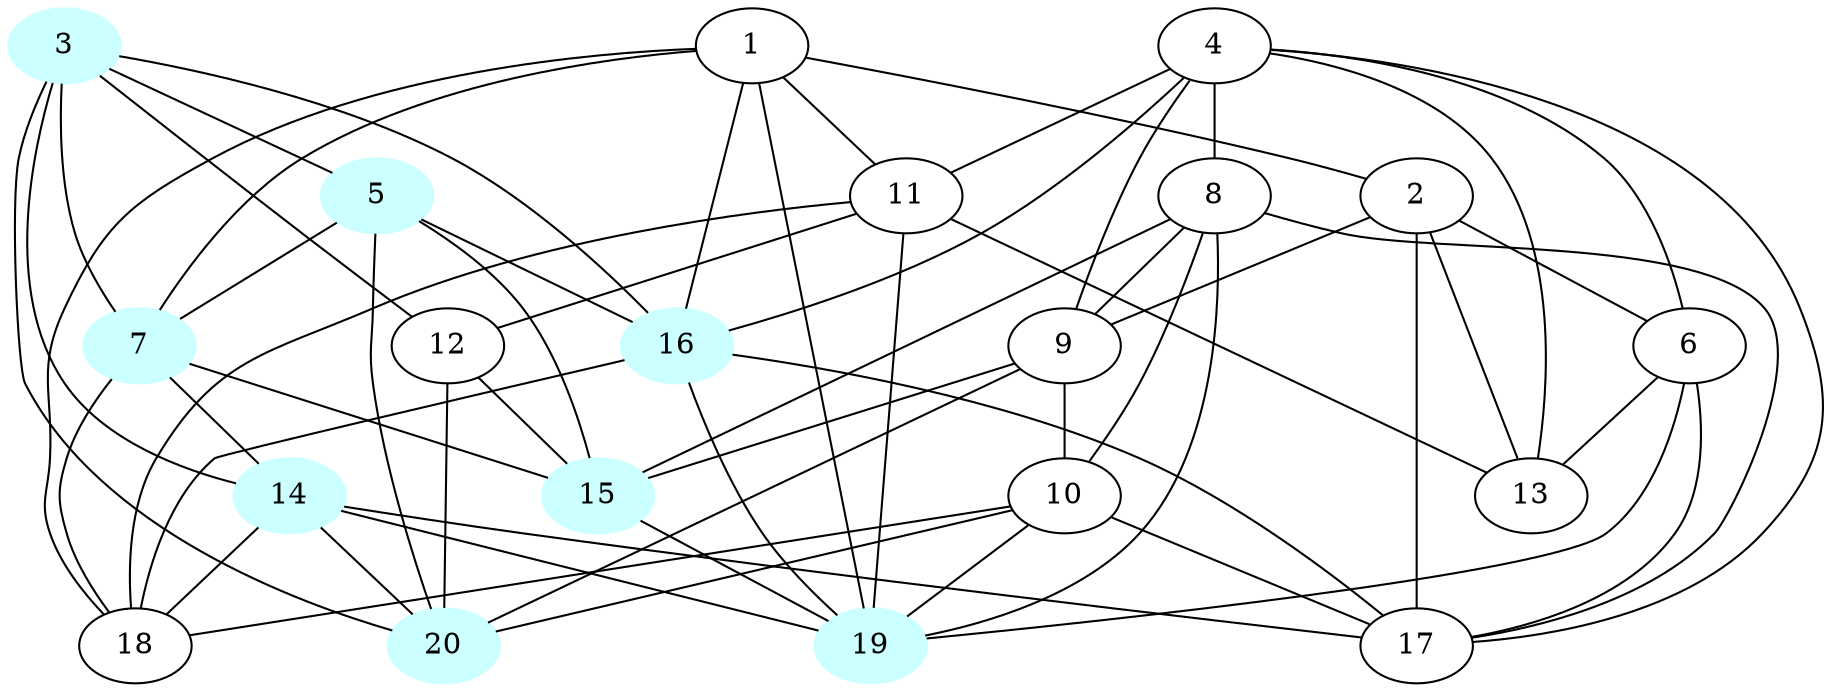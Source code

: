 graph G {
    3 [style=filled, color="#CCFFFF"];
    5 [style=filled, color="#CCFFFF"];
    7 [style=filled, color="#CCFFFF"];
    14 [style=filled, color="#CCFFFF"];
    15 [style=filled, color="#CCFFFF"];
    16 [style=filled, color="#CCFFFF"];
    19 [style=filled, color="#CCFFFF"];
    20 [style=filled, color="#CCFFFF"];
    1 -- 2 [len= 2]
    1 -- 7 [len= 2]
    1 -- 11 [len= 2]
    1 -- 16 [len= 2]
    1 -- 18 [len= 2]
    1 -- 19 [len= 2]
    2 -- 6 [len= 2]
    2 -- 9 [len= 2]
    2 -- 13 [len= 2]
    2 -- 17 [len= 2]
    3 -- 5 [len= 2]
    3 -- 7 [len= 2]
    3 -- 12 [len= 2]
    3 -- 14 [len= 2]
    3 -- 16 [len= 2]
    3 -- 20 [len= 2]
    4 -- 6 [len= 2]
    4 -- 8 [len= 2]
    4 -- 9 [len= 2]
    4 -- 11 [len= 2]
    4 -- 13 [len= 2]
    4 -- 16 [len= 2]
    4 -- 17 [len= 2]
    5 -- 7 [len= 2]
    5 -- 15 [len= 2]
    5 -- 16 [len= 2]
    5 -- 20 [len= 2]
    6 -- 13 [len= 2]
    6 -- 17 [len= 2]
    6 -- 19 [len= 2]
    7 -- 14 [len= 2]
    7 -- 15 [len= 2]
    7 -- 18 [len= 2]
    8 -- 9 [len= 2]
    8 -- 10 [len= 2]
    8 -- 15 [len= 2]
    8 -- 17 [len= 2]
    8 -- 19 [len= 2]
    9 -- 10 [len= 2]
    9 -- 15 [len= 2]
    9 -- 20 [len= 2]
    10 -- 17 [len= 2]
    10 -- 18 [len= 2]
    10 -- 19 [len= 2]
    10 -- 20 [len= 2]
    11 -- 12 [len= 2]
    11 -- 13 [len= 2]
    11 -- 18 [len= 2]
    11 -- 19 [len= 2]
    12 -- 15 [len= 2]
    12 -- 20 [len= 2]
    14 -- 17 [len= 2]
    14 -- 18 [len= 2]
    14 -- 19 [len= 2]
    14 -- 20 [len= 2]
    15 -- 19 [len= 2]
    16 -- 17 [len= 2]
    16 -- 18 [len= 2]
    16 -- 19 [len= 2]
}
